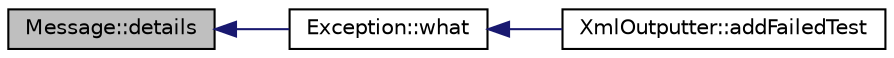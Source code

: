 digraph "Message::details"
{
  edge [fontname="Helvetica",fontsize="10",labelfontname="Helvetica",labelfontsize="10"];
  node [fontname="Helvetica",fontsize="10",shape=record];
  rankdir="LR";
  Node1 [label="Message::details",height=0.2,width=0.4,color="black", fillcolor="grey75", style="filled", fontcolor="black"];
  Node1 -> Node2 [dir="back",color="midnightblue",fontsize="10",style="solid"];
  Node2 [label="Exception::what",height=0.2,width=0.4,color="black", fillcolor="white", style="filled",URL="$class_exception.html#a380f0477d9ef319911e7a8167bd47f1f",tooltip="Returns descriptive message. "];
  Node2 -> Node3 [dir="back",color="midnightblue",fontsize="10",style="solid"];
  Node3 [label="XmlOutputter::addFailedTest",height=0.2,width=0.4,color="black", fillcolor="white", style="filled",URL="$class_xml_outputter.html#a5002fa353d24724288987e704763def2",tooltip="Adds a failed test to the failed tests node. Creates a new element containing datas about the failed ..."];
}
